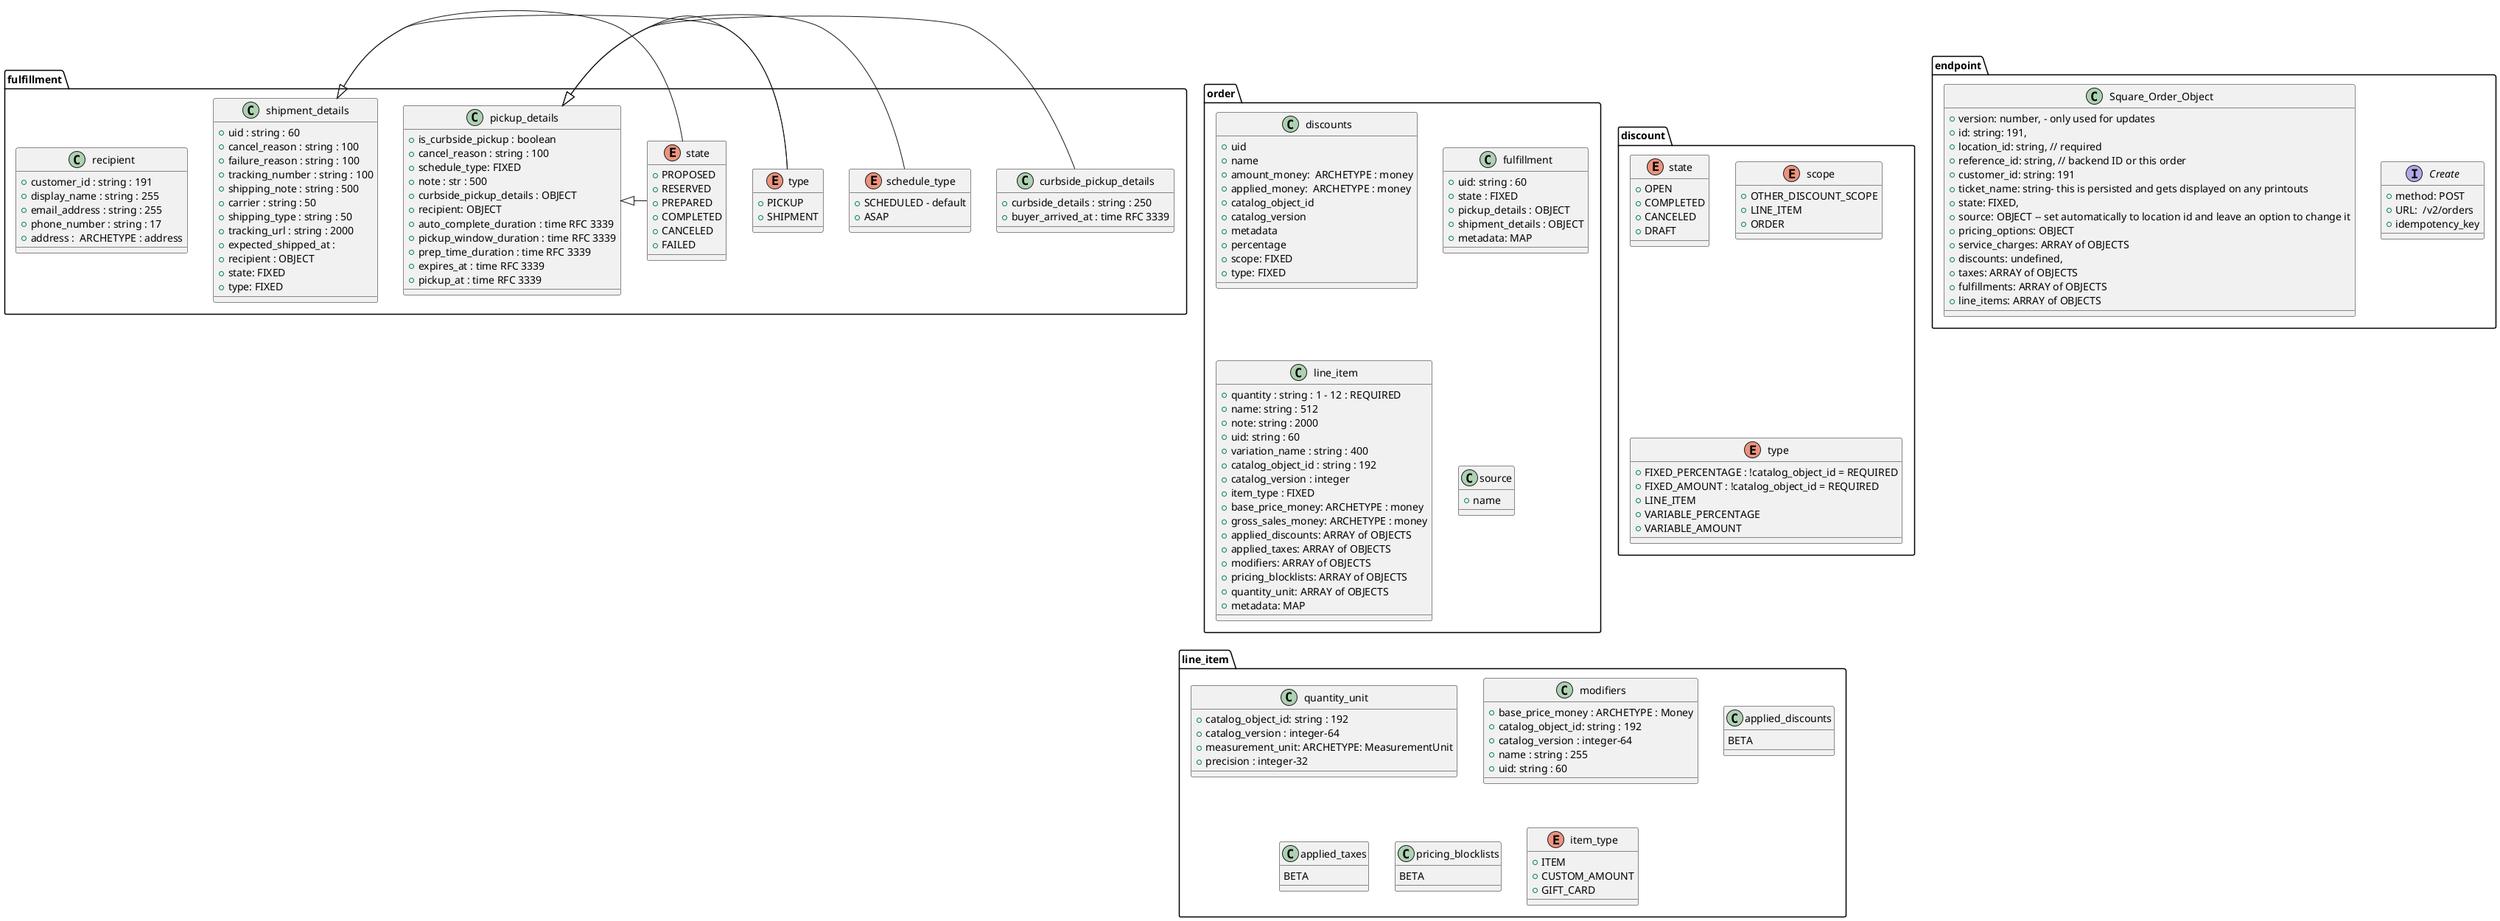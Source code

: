 @startuml
'https://plantuml.com/class-diagram

/'dot.syntax for grouping does NOT work with "object" so use "class" instead'/

interface endpoint.Create {
+ method: POST
+ URL:  /v2/orders
+ idempotency_key
}

class endpoint.Square_Order_Object {
+ version: number, - only used for updates
+ id: string: 191,
+ location_id: string, // required
+ reference_id: string, // backend ID or this order
+ customer_id: string: 191
+ ticket_name: string- this is persisted and gets displayed on any printouts
+ state: FIXED,
+ source: OBJECT -- set automatically to location id and leave an option to change it
+ pricing_options: OBJECT
+ service_charges: ARRAY of OBJECTS
+ discounts: undefined,
+ taxes: ARRAY of OBJECTS
+ fulfillments: ARRAY of OBJECTS
+ line_items: ARRAY of OBJECTS
}

class order.discounts {
+ uid
+ name
+ amount_money:  ARCHETYPE : money
+ applied_money:  ARCHETYPE : money
+ catalog_object_id
+ catalog_version
+ metadata
+ percentage
+ scope: FIXED
+ type: FIXED
}

enum discount.state {
+ OPEN
+ COMPLETED
+ CANCELED
+ DRAFT
}

enum discount.scope {
+ OTHER_DISCOUNT_SCOPE
+ LINE_ITEM
+ ORDER
}
enum discount.type {
+ FIXED_PERCENTAGE : !catalog_object_id = REQUIRED
+ FIXED_AMOUNT : !catalog_object_id = REQUIRED
+ LINE_ITEM
+ VARIABLE_PERCENTAGE
+ VARIABLE_AMOUNT
}


class order.fulfillment {
+ uid: string : 60
+ state : FIXED
+ pickup_details : OBJECT
+ shipment_details : OBJECT
+ metadata: MAP

}
class order.line_item {
+ quantity : string : 1 - 12 : REQUIRED
+ name: string : 512
+ note: string : 2000
+ uid: string : 60
+ variation_name : string : 400
+ catalog_object_id : string : 192
+ catalog_version : integer
+ item_type : FIXED
+ base_price_money: ARCHETYPE : money
+ gross_sales_money: ARCHETYPE : money
+ applied_discounts: ARRAY of OBJECTS
+ applied_taxes: ARRAY of OBJECTS
+ modifiers: ARRAY of OBJECTS
+ pricing_blocklists: ARRAY of OBJECTS
+ quantity_unit: ARRAY of OBJECTS
+ metadata: MAP
}


class line_item.quantity_unit {
+ catalog_object_id: string : 192
+ catalog_version : integer-64
+ measurement_unit: ARCHETYPE: MeasurementUnit
+ precision : integer-32
}
class line_item.modifiers{
+ base_price_money : ARCHETYPE : Money
+ catalog_object_id: string : 192
+ catalog_version : integer-64
+ name : string : 255
+ uid: string : 60


}


class line_item.applied_discounts{
BETA
}

class line_item.applied_taxes{
BETA
}

class line_item.pricing_blocklists{
BETA
}

enum line_item.item_type {
+ ITEM
+ CUSTOM_AMOUNT
+ GIFT_CARD
}



class order.source {
+ name
}

class fulfillment.pickup_details {
+ is_curbside_pickup : boolean
+ cancel_reason : string : 100
+ schedule_type: FIXED
+ note : str : 500
+ curbside_pickup_details : OBJECT
+ recipient: OBJECT
+ auto_complete_duration : time RFC 3339
+ pickup_window_duration : time RFC 3339
+ prep_time_duration : time RFC 3339
+ expires_at : time RFC 3339
+ pickup_at : time RFC 3339
}

class fulfillment.curbside_pickup_details {
+ curbside_details : string : 250
+ buyer_arrived_at : time RFC 3339
}



class fulfillment.shipment_details {
+ uid : string : 60
+ cancel_reason : string : 100
+ failure_reason : string : 100
+ tracking_number : string : 100
+ shipping_note : string : 500
+ carrier : string : 50
+ shipping_type : string : 50
+ tracking_url : string : 2000
+ expected_shipped_at :
+ recipient : OBJECT
+ state: FIXED
+ type: FIXED
}

class fulfillment.recipient {
+ customer_id : string : 191
+ display_name : string : 255
+ email_address : string : 255
+ phone_number : string : 17
+ address :  ARCHETYPE : address
}


enum fulfillment.state {
+ PROPOSED
+ RESERVED
+ PREPARED
+ COMPLETED
+ CANCELED
+ FAILED
}



enum fulfillment.type {
+ PICKUP
+ SHIPMENT
}

enum fulfillment.schedule_type {
+ SCHEDULED - default
+ ASAP
}




fulfillment.pickup_details <|- fulfillment.curbside_pickup_details
fulfillment.pickup_details <|- fulfillment.schedule_type
fulfillment.pickup_details <|- fulfillment.type
fulfillment.shipment_details <|- fulfillment.type
fulfillment.pickup_details <|- fulfillment.state
fulfillment.shipment_details <|- fulfillment.state



@enduml